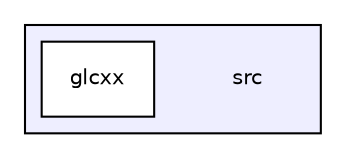 digraph "src" {
  compound=true
  node [ fontsize="10", fontname="Helvetica"];
  edge [ labelfontsize="10", labelfontname="Helvetica"];
  subgraph clusterdir_68267d1309a1af8e8297ef4c3efbcdba {
    graph [ bgcolor="#eeeeff", pencolor="black", label="" URL="dir_68267d1309a1af8e8297ef4c3efbcdba.html"];
    dir_68267d1309a1af8e8297ef4c3efbcdba [shape=plaintext label="src"];
    dir_fa06b213eede6935f5c9fde0c004adc5 [shape=box label="glcxx" color="black" fillcolor="white" style="filled" URL="dir_fa06b213eede6935f5c9fde0c004adc5.html"];
  }
}
